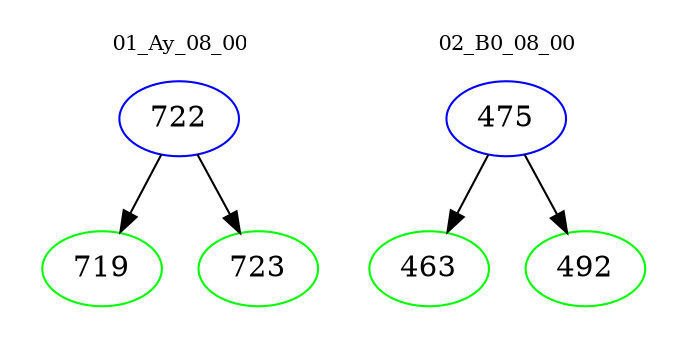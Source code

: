 digraph{
subgraph cluster_0 {
color = white
label = "01_Ay_08_00";
fontsize=10;
T0_722 [label="722", color="blue"]
T0_722 -> T0_719 [color="black"]
T0_719 [label="719", color="green"]
T0_722 -> T0_723 [color="black"]
T0_723 [label="723", color="green"]
}
subgraph cluster_1 {
color = white
label = "02_B0_08_00";
fontsize=10;
T1_475 [label="475", color="blue"]
T1_475 -> T1_463 [color="black"]
T1_463 [label="463", color="green"]
T1_475 -> T1_492 [color="black"]
T1_492 [label="492", color="green"]
}
}
